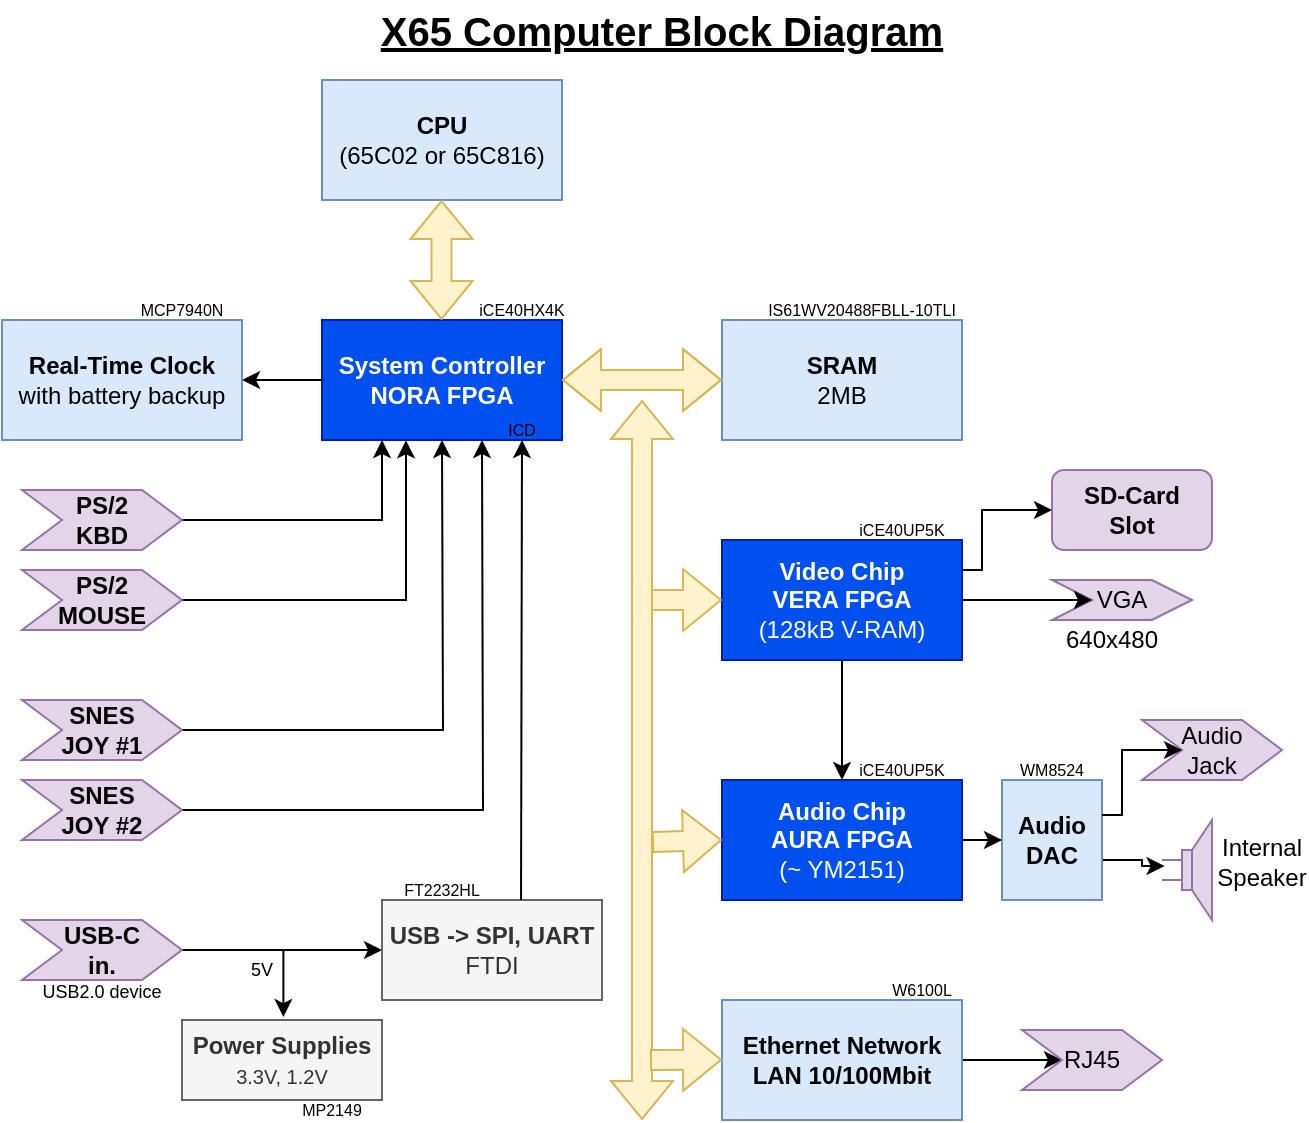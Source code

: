 <mxfile version="22.1.2" type="device">
  <diagram name="Stránka-1" id="3VmH-Sjz0QR-R3uZ2Oqs">
    <mxGraphModel dx="1434" dy="963" grid="1" gridSize="10" guides="1" tooltips="1" connect="1" arrows="1" fold="1" page="1" pageScale="1" pageWidth="827" pageHeight="1169" math="0" shadow="0">
      <root>
        <mxCell id="0" />
        <mxCell id="1" parent="0" />
        <mxCell id="yH_950gia9ZCRLpZUwo7-1" value="&lt;b&gt;CPU&lt;/b&gt;&lt;br&gt;(65C02 or 65C816)" style="rounded=0;whiteSpace=wrap;html=1;fillColor=#dae8fc;strokeColor=#6c8ebf;" parent="1" vertex="1">
          <mxGeometry x="240" y="80" width="120" height="60" as="geometry" />
        </mxCell>
        <mxCell id="yH_950gia9ZCRLpZUwo7-2" value="&lt;b&gt;System Controller&lt;br&gt;NORA FPGA&lt;/b&gt;" style="rounded=0;whiteSpace=wrap;html=1;fillColor=#0050ef;strokeColor=#001DBC;fontColor=#ffffff;" parent="1" vertex="1">
          <mxGeometry x="240" y="200" width="120" height="60" as="geometry" />
        </mxCell>
        <mxCell id="yH_950gia9ZCRLpZUwo7-3" value="" style="shape=flexArrow;endArrow=classic;startArrow=classic;html=1;rounded=0;exitX=0.5;exitY=0;exitDx=0;exitDy=0;entryX=0.5;entryY=1;entryDx=0;entryDy=0;fillColor=#fff2cc;strokeColor=#d6b656;" parent="1" edge="1">
          <mxGeometry width="100" height="100" relative="1" as="geometry">
            <mxPoint x="299.76" y="200" as="sourcePoint" />
            <mxPoint x="299.76" y="140" as="targetPoint" />
          </mxGeometry>
        </mxCell>
        <mxCell id="yH_950gia9ZCRLpZUwo7-4" value="&lt;b&gt;SRAM&lt;/b&gt;&lt;br&gt;2MB" style="rounded=0;whiteSpace=wrap;html=1;fillColor=#dae8fc;strokeColor=#6c8ebf;" parent="1" vertex="1">
          <mxGeometry x="440" y="200" width="120" height="60" as="geometry" />
        </mxCell>
        <mxCell id="yH_950gia9ZCRLpZUwo7-8" value="" style="shape=flexArrow;endArrow=classic;startArrow=classic;html=1;rounded=0;entryX=0;entryY=0.5;entryDx=0;entryDy=0;exitX=1;exitY=0.5;exitDx=0;exitDy=0;fillColor=#fff2cc;strokeColor=#d6b656;" parent="1" edge="1">
          <mxGeometry width="100" height="100" relative="1" as="geometry">
            <mxPoint x="360" y="230.0" as="sourcePoint" />
            <mxPoint x="440" y="230.0" as="targetPoint" />
            <Array as="points">
              <mxPoint x="400" y="230" />
            </Array>
          </mxGeometry>
        </mxCell>
        <mxCell id="ovG0T1iiMO7Yo0R1Xp0J-19" value="" style="edgeStyle=orthogonalEdgeStyle;rounded=0;orthogonalLoop=1;jettySize=auto;html=1;" parent="1" source="yH_950gia9ZCRLpZUwo7-14" target="yH_950gia9ZCRLpZUwo7-15" edge="1">
          <mxGeometry relative="1" as="geometry" />
        </mxCell>
        <mxCell id="yH_950gia9ZCRLpZUwo7-14" value="Video Chip&lt;br&gt;VERA FPGA&lt;br&gt;&lt;span style=&quot;font-weight: normal;&quot;&gt;(128kB V-RAM)&lt;/span&gt;" style="rounded=0;whiteSpace=wrap;html=1;fontStyle=1;fillColor=#0050ef;strokeColor=#001DBC;fontColor=#ffffff;" parent="1" vertex="1">
          <mxGeometry x="440" y="310" width="120" height="60" as="geometry" />
        </mxCell>
        <mxCell id="ovG0T1iiMO7Yo0R1Xp0J-10" value="" style="edgeStyle=orthogonalEdgeStyle;rounded=0;orthogonalLoop=1;jettySize=auto;html=1;entryX=0;entryY=0.5;entryDx=0;entryDy=0;" parent="1" source="yH_950gia9ZCRLpZUwo7-15" target="yH_950gia9ZCRLpZUwo7-25" edge="1">
          <mxGeometry relative="1" as="geometry" />
        </mxCell>
        <mxCell id="yH_950gia9ZCRLpZUwo7-15" value="Audio Chip&lt;br&gt;AURA FPGA&lt;br&gt;&lt;span style=&quot;font-weight: normal;&quot;&gt;(~ YM2151)&lt;/span&gt;" style="rounded=0;whiteSpace=wrap;html=1;fontStyle=1;fillColor=#0050ef;strokeColor=#001DBC;fontColor=#ffffff;" parent="1" vertex="1">
          <mxGeometry x="440" y="430" width="120" height="60" as="geometry" />
        </mxCell>
        <mxCell id="0dJ6CAnjNzqdP4cnhiGZ-6" value="" style="edgeStyle=orthogonalEdgeStyle;rounded=0;orthogonalLoop=1;jettySize=auto;html=1;entryX=0.25;entryY=1;entryDx=0;entryDy=0;" parent="1" source="yH_950gia9ZCRLpZUwo7-16" target="yH_950gia9ZCRLpZUwo7-2" edge="1">
          <mxGeometry relative="1" as="geometry">
            <mxPoint x="270" y="300" as="targetPoint" />
          </mxGeometry>
        </mxCell>
        <mxCell id="yH_950gia9ZCRLpZUwo7-16" value="PS/2&lt;br&gt;KBD" style="shape=step;perimeter=stepPerimeter;whiteSpace=wrap;html=1;fixedSize=1;fontStyle=1;fillColor=#e1d5e7;strokeColor=#9673a6;" parent="1" vertex="1">
          <mxGeometry x="90" y="285" width="80" height="30" as="geometry" />
        </mxCell>
        <mxCell id="0dJ6CAnjNzqdP4cnhiGZ-8" value="" style="edgeStyle=orthogonalEdgeStyle;rounded=0;orthogonalLoop=1;jettySize=auto;html=1;entryX=0.35;entryY=1.003;entryDx=0;entryDy=0;entryPerimeter=0;" parent="1" source="yH_950gia9ZCRLpZUwo7-17" target="yH_950gia9ZCRLpZUwo7-2" edge="1">
          <mxGeometry relative="1" as="geometry">
            <mxPoint x="250" y="340" as="targetPoint" />
          </mxGeometry>
        </mxCell>
        <mxCell id="yH_950gia9ZCRLpZUwo7-17" value="PS/2&lt;br&gt;MOUSE" style="shape=step;perimeter=stepPerimeter;whiteSpace=wrap;html=1;fixedSize=1;fontStyle=1;fillColor=#e1d5e7;strokeColor=#9673a6;" parent="1" vertex="1">
          <mxGeometry x="90" y="325" width="80" height="30" as="geometry" />
        </mxCell>
        <mxCell id="ovG0T1iiMO7Yo0R1Xp0J-3" value="" style="edgeStyle=orthogonalEdgeStyle;rounded=0;orthogonalLoop=1;jettySize=auto;html=1;" parent="1" source="yH_950gia9ZCRLpZUwo7-18" edge="1">
          <mxGeometry relative="1" as="geometry">
            <mxPoint x="300" y="260.0" as="targetPoint" />
          </mxGeometry>
        </mxCell>
        <mxCell id="yH_950gia9ZCRLpZUwo7-18" value="SNES&lt;br&gt;JOY #1" style="shape=step;perimeter=stepPerimeter;whiteSpace=wrap;html=1;fixedSize=1;fontStyle=1;fillColor=#e1d5e7;strokeColor=#9673a6;" parent="1" vertex="1">
          <mxGeometry x="90" y="390" width="80" height="30" as="geometry" />
        </mxCell>
        <mxCell id="ovG0T1iiMO7Yo0R1Xp0J-5" value="" style="edgeStyle=orthogonalEdgeStyle;rounded=0;orthogonalLoop=1;jettySize=auto;html=1;" parent="1" source="yH_950gia9ZCRLpZUwo7-19" edge="1">
          <mxGeometry relative="1" as="geometry">
            <mxPoint x="320" y="260.0" as="targetPoint" />
          </mxGeometry>
        </mxCell>
        <mxCell id="yH_950gia9ZCRLpZUwo7-19" value="SNES&lt;br&gt;JOY #2" style="shape=step;perimeter=stepPerimeter;whiteSpace=wrap;html=1;fixedSize=1;fontStyle=1;fillColor=#e1d5e7;strokeColor=#9673a6;" parent="1" vertex="1">
          <mxGeometry x="90" y="430" width="80" height="30" as="geometry" />
        </mxCell>
        <mxCell id="0dJ6CAnjNzqdP4cnhiGZ-4" value="" style="edgeStyle=orthogonalEdgeStyle;rounded=0;orthogonalLoop=1;jettySize=auto;html=1;" parent="1" source="yH_950gia9ZCRLpZUwo7-2" target="yH_950gia9ZCRLpZUwo7-20" edge="1">
          <mxGeometry relative="1" as="geometry" />
        </mxCell>
        <mxCell id="yH_950gia9ZCRLpZUwo7-20" value="&lt;b&gt;Real-Time Clock&lt;/b&gt;&lt;br&gt;with battery backup" style="rounded=0;whiteSpace=wrap;html=1;fillColor=#dae8fc;strokeColor=#6c8ebf;" parent="1" vertex="1">
          <mxGeometry x="80" y="200" width="120" height="60" as="geometry" />
        </mxCell>
        <mxCell id="yH_950gia9ZCRLpZUwo7-21" value="VGA" style="shape=step;perimeter=stepPerimeter;whiteSpace=wrap;html=1;fixedSize=1;fillColor=#e1d5e7;strokeColor=#9673a6;" parent="1" vertex="1">
          <mxGeometry x="605" y="330" width="70" height="20" as="geometry" />
        </mxCell>
        <mxCell id="yH_950gia9ZCRLpZUwo7-23" value="Audio&lt;br&gt;Jack" style="shape=step;perimeter=stepPerimeter;whiteSpace=wrap;html=1;fixedSize=1;fillColor=#e1d5e7;strokeColor=#9673a6;" parent="1" vertex="1">
          <mxGeometry x="650" y="400" width="70" height="30" as="geometry" />
        </mxCell>
        <mxCell id="yH_950gia9ZCRLpZUwo7-24" value="" style="pointerEvents=1;verticalLabelPosition=bottom;shadow=0;dashed=0;align=center;html=1;verticalAlign=top;shape=mxgraph.electrical.electro-mechanical.loudspeaker;fillColor=#e1d5e7;strokeColor=#9673a6;" parent="1" vertex="1">
          <mxGeometry x="660" y="450" width="25" height="50" as="geometry" />
        </mxCell>
        <mxCell id="ovG0T1iiMO7Yo0R1Xp0J-11" value="" style="edgeStyle=orthogonalEdgeStyle;rounded=0;orthogonalLoop=1;jettySize=auto;html=1;entryX=0.053;entryY=0.453;entryDx=0;entryDy=0;entryPerimeter=0;" parent="1" source="yH_950gia9ZCRLpZUwo7-25" target="yH_950gia9ZCRLpZUwo7-24" edge="1">
          <mxGeometry relative="1" as="geometry">
            <Array as="points">
              <mxPoint x="650" y="470" />
              <mxPoint x="650" y="473" />
              <mxPoint x="661" y="473" />
            </Array>
          </mxGeometry>
        </mxCell>
        <mxCell id="yH_950gia9ZCRLpZUwo7-25" value="Audio DAC" style="rounded=0;whiteSpace=wrap;html=1;fontStyle=1;fillColor=#dae8fc;strokeColor=#6c8ebf;" parent="1" vertex="1">
          <mxGeometry x="580" y="430" width="50" height="60" as="geometry" />
        </mxCell>
        <mxCell id="yH_950gia9ZCRLpZUwo7-27" value="Internal Speaker" style="text;html=1;strokeColor=none;fillColor=none;align=center;verticalAlign=middle;whiteSpace=wrap;rounded=0;" parent="1" vertex="1">
          <mxGeometry x="690" y="452.5" width="40" height="37.5" as="geometry" />
        </mxCell>
        <mxCell id="yH_950gia9ZCRLpZUwo7-29" value="SD-Card&lt;br&gt;Slot" style="rounded=1;whiteSpace=wrap;html=1;fontStyle=1;fillColor=#e1d5e7;strokeColor=#9673a6;" parent="1" vertex="1">
          <mxGeometry x="605" y="275" width="80" height="40" as="geometry" />
        </mxCell>
        <mxCell id="ovG0T1iiMO7Yo0R1Xp0J-7" value="" style="edgeStyle=orthogonalEdgeStyle;rounded=0;orthogonalLoop=1;jettySize=auto;html=1;" parent="1" source="yH_950gia9ZCRLpZUwo7-31" target="ovG0T1iiMO7Yo0R1Xp0J-6" edge="1">
          <mxGeometry relative="1" as="geometry" />
        </mxCell>
        <mxCell id="yH_950gia9ZCRLpZUwo7-31" value="Ethernet Network&lt;br&gt;LAN 10/100Mbit" style="rounded=0;whiteSpace=wrap;html=1;fontStyle=1;fillColor=#dae8fc;strokeColor=#6c8ebf;" parent="1" vertex="1">
          <mxGeometry x="440" y="540" width="120" height="60" as="geometry" />
        </mxCell>
        <mxCell id="0dJ6CAnjNzqdP4cnhiGZ-11" value="" style="shape=flexArrow;endArrow=classic;html=1;rounded=0;fillColor=#fff2cc;strokeColor=#d6b656;" parent="1" target="yH_950gia9ZCRLpZUwo7-14" edge="1">
          <mxGeometry width="50" height="50" relative="1" as="geometry">
            <mxPoint x="404" y="340" as="sourcePoint" />
            <mxPoint x="370" y="339.38" as="targetPoint" />
          </mxGeometry>
        </mxCell>
        <mxCell id="0dJ6CAnjNzqdP4cnhiGZ-9" value="" style="shape=flexArrow;endArrow=classic;startArrow=classic;html=1;rounded=0;fillColor=#fff2cc;strokeColor=#d6b656;" parent="1" edge="1">
          <mxGeometry width="100" height="100" relative="1" as="geometry">
            <mxPoint x="400" y="600" as="sourcePoint" />
            <mxPoint x="400" y="240" as="targetPoint" />
          </mxGeometry>
        </mxCell>
        <mxCell id="0dJ6CAnjNzqdP4cnhiGZ-12" value="" style="shape=flexArrow;endArrow=classic;html=1;rounded=0;fillColor=#fff2cc;strokeColor=#d6b656;" parent="1" edge="1">
          <mxGeometry width="50" height="50" relative="1" as="geometry">
            <mxPoint x="405" y="461" as="sourcePoint" />
            <mxPoint x="440" y="460" as="targetPoint" />
          </mxGeometry>
        </mxCell>
        <mxCell id="0dJ6CAnjNzqdP4cnhiGZ-13" value="" style="shape=flexArrow;endArrow=classic;html=1;rounded=0;fillColor=#fff2cc;strokeColor=#d6b656;" parent="1" edge="1">
          <mxGeometry width="50" height="50" relative="1" as="geometry">
            <mxPoint x="404" y="570" as="sourcePoint" />
            <mxPoint x="440" y="569.83" as="targetPoint" />
          </mxGeometry>
        </mxCell>
        <mxCell id="ovG0T1iiMO7Yo0R1Xp0J-6" value="RJ45" style="shape=step;perimeter=stepPerimeter;whiteSpace=wrap;html=1;fixedSize=1;fillColor=#e1d5e7;strokeColor=#9673a6;" parent="1" vertex="1">
          <mxGeometry x="590" y="555" width="70" height="30" as="geometry" />
        </mxCell>
        <mxCell id="ovG0T1iiMO7Yo0R1Xp0J-13" value="" style="edgeStyle=orthogonalEdgeStyle;rounded=0;orthogonalLoop=1;jettySize=auto;html=1;entryX=0;entryY=0.5;entryDx=0;entryDy=0;" parent="1" target="yH_950gia9ZCRLpZUwo7-23" edge="1">
          <mxGeometry relative="1" as="geometry">
            <mxPoint x="630" y="447.5" as="sourcePoint" />
            <mxPoint x="660" y="442.5" as="targetPoint" />
            <Array as="points">
              <mxPoint x="640" y="448" />
              <mxPoint x="640" y="415" />
            </Array>
          </mxGeometry>
        </mxCell>
        <mxCell id="ovG0T1iiMO7Yo0R1Xp0J-16" value="" style="endArrow=classic;html=1;rounded=0;exitX=1;exitY=0.5;exitDx=0;exitDy=0;entryX=0;entryY=0.5;entryDx=0;entryDy=0;" parent="1" source="yH_950gia9ZCRLpZUwo7-14" target="yH_950gia9ZCRLpZUwo7-21" edge="1">
          <mxGeometry width="50" height="50" relative="1" as="geometry">
            <mxPoint x="460" y="400" as="sourcePoint" />
            <mxPoint x="510" y="350" as="targetPoint" />
            <Array as="points">
              <mxPoint x="580" y="340" />
            </Array>
          </mxGeometry>
        </mxCell>
        <mxCell id="ovG0T1iiMO7Yo0R1Xp0J-17" value="" style="endArrow=classic;html=1;rounded=0;exitX=1;exitY=0.25;exitDx=0;exitDy=0;entryX=0;entryY=0.5;entryDx=0;entryDy=0;" parent="1" source="yH_950gia9ZCRLpZUwo7-14" target="yH_950gia9ZCRLpZUwo7-29" edge="1">
          <mxGeometry width="50" height="50" relative="1" as="geometry">
            <mxPoint x="460" y="400" as="sourcePoint" />
            <mxPoint x="510" y="350" as="targetPoint" />
            <Array as="points">
              <mxPoint x="570" y="325" />
              <mxPoint x="570" y="295" />
            </Array>
          </mxGeometry>
        </mxCell>
        <mxCell id="0n8vmkdoe1o8Ir2c4Qnz-1" value="640x480" style="text;html=1;strokeColor=none;fillColor=none;align=center;verticalAlign=middle;whiteSpace=wrap;rounded=0;" parent="1" vertex="1">
          <mxGeometry x="605" y="350" width="60" height="20" as="geometry" />
        </mxCell>
        <mxCell id="0n8vmkdoe1o8Ir2c4Qnz-4" value="" style="edgeStyle=orthogonalEdgeStyle;rounded=0;orthogonalLoop=1;jettySize=auto;html=1;entryX=0;entryY=0.5;entryDx=0;entryDy=0;" parent="1" source="0n8vmkdoe1o8Ir2c4Qnz-2" target="0n8vmkdoe1o8Ir2c4Qnz-10" edge="1">
          <mxGeometry relative="1" as="geometry">
            <mxPoint x="250" y="520" as="targetPoint" />
            <Array as="points" />
          </mxGeometry>
        </mxCell>
        <mxCell id="0n8vmkdoe1o8Ir2c4Qnz-8" value="" style="edgeStyle=orthogonalEdgeStyle;rounded=0;orthogonalLoop=1;jettySize=auto;html=1;entryX=0.507;entryY=-0.037;entryDx=0;entryDy=0;entryPerimeter=0;exitX=1;exitY=0.5;exitDx=0;exitDy=0;" parent="1" source="0n8vmkdoe1o8Ir2c4Qnz-2" target="0n8vmkdoe1o8Ir2c4Qnz-3" edge="1">
          <mxGeometry relative="1" as="geometry">
            <mxPoint x="200" y="570" as="targetPoint" />
          </mxGeometry>
        </mxCell>
        <mxCell id="0n8vmkdoe1o8Ir2c4Qnz-2" value="USB-C&lt;br&gt;in." style="shape=step;perimeter=stepPerimeter;whiteSpace=wrap;html=1;fixedSize=1;fontStyle=1;fillColor=#e1d5e7;strokeColor=#9673a6;" parent="1" vertex="1">
          <mxGeometry x="90" y="500" width="80" height="30" as="geometry" />
        </mxCell>
        <mxCell id="0n8vmkdoe1o8Ir2c4Qnz-3" value="&lt;b&gt;Power Supplies&lt;/b&gt;&lt;br&gt;&lt;font style=&quot;font-size: 10px;&quot;&gt;3.3V, 1.2V&lt;/font&gt;" style="rounded=0;whiteSpace=wrap;html=1;fillColor=#f5f5f5;fontColor=#333333;strokeColor=#666666;" parent="1" vertex="1">
          <mxGeometry x="170" y="550" width="100" height="40" as="geometry" />
        </mxCell>
        <mxCell id="0n8vmkdoe1o8Ir2c4Qnz-5" value="ICD" style="text;html=1;strokeColor=none;fillColor=none;align=center;verticalAlign=middle;whiteSpace=wrap;rounded=0;fontSize=8;" parent="1" vertex="1">
          <mxGeometry x="330" y="250" width="20" height="10" as="geometry" />
        </mxCell>
        <mxCell id="0n8vmkdoe1o8Ir2c4Qnz-9" value="5V" style="text;html=1;strokeColor=none;fillColor=none;align=center;verticalAlign=middle;whiteSpace=wrap;rounded=0;fontSize=9;" parent="1" vertex="1">
          <mxGeometry x="200" y="520" width="20" height="10" as="geometry" />
        </mxCell>
        <mxCell id="0n8vmkdoe1o8Ir2c4Qnz-10" value="&lt;b&gt;USB -&amp;gt; SPI, UART&lt;/b&gt;&lt;br&gt;FTDI" style="rounded=0;whiteSpace=wrap;html=1;fillColor=#f5f5f5;fontColor=#333333;strokeColor=#666666;" parent="1" vertex="1">
          <mxGeometry x="270" y="490" width="110" height="50" as="geometry" />
        </mxCell>
        <mxCell id="0n8vmkdoe1o8Ir2c4Qnz-11" value="" style="endArrow=classic;html=1;rounded=0;exitX=0.632;exitY=0;exitDx=0;exitDy=0;exitPerimeter=0;" parent="1" source="0n8vmkdoe1o8Ir2c4Qnz-10" edge="1">
          <mxGeometry width="50" height="50" relative="1" as="geometry">
            <mxPoint x="140" y="440" as="sourcePoint" />
            <mxPoint x="340" y="260" as="targetPoint" />
          </mxGeometry>
        </mxCell>
        <mxCell id="0n8vmkdoe1o8Ir2c4Qnz-13" value="&lt;font style=&quot;font-size: 9px;&quot;&gt;USB2.0 device&lt;/font&gt;" style="text;html=1;strokeColor=none;fillColor=none;align=center;verticalAlign=middle;whiteSpace=wrap;rounded=0;" parent="1" vertex="1">
          <mxGeometry x="95" y="530" width="70" height="10" as="geometry" />
        </mxCell>
        <mxCell id="0n8vmkdoe1o8Ir2c4Qnz-17" value="iCE40HX4K" style="text;html=1;strokeColor=none;fillColor=none;align=center;verticalAlign=middle;whiteSpace=wrap;rounded=0;fontSize=8;" parent="1" vertex="1">
          <mxGeometry x="310" y="190" width="60" height="10" as="geometry" />
        </mxCell>
        <mxCell id="0n8vmkdoe1o8Ir2c4Qnz-18" value="iCE40UP5K" style="text;html=1;strokeColor=none;fillColor=none;align=center;verticalAlign=middle;whiteSpace=wrap;rounded=0;fontSize=8;" parent="1" vertex="1">
          <mxGeometry x="500" y="300" width="60" height="10" as="geometry" />
        </mxCell>
        <mxCell id="0n8vmkdoe1o8Ir2c4Qnz-19" value="iCE40UP5K" style="text;html=1;strokeColor=none;fillColor=none;align=center;verticalAlign=middle;whiteSpace=wrap;rounded=0;fontSize=8;" parent="1" vertex="1">
          <mxGeometry x="500" y="420" width="60" height="10" as="geometry" />
        </mxCell>
        <mxCell id="0n8vmkdoe1o8Ir2c4Qnz-20" value="W6100L" style="text;html=1;strokeColor=none;fillColor=none;align=center;verticalAlign=middle;whiteSpace=wrap;rounded=0;fontSize=8;" parent="1" vertex="1">
          <mxGeometry x="520" y="530" width="40" height="10" as="geometry" />
        </mxCell>
        <mxCell id="0n8vmkdoe1o8Ir2c4Qnz-21" value="WM8524" style="text;html=1;strokeColor=none;fillColor=none;align=center;verticalAlign=middle;whiteSpace=wrap;rounded=0;fontSize=8;" parent="1" vertex="1">
          <mxGeometry x="580" y="420" width="50" height="10" as="geometry" />
        </mxCell>
        <mxCell id="0n8vmkdoe1o8Ir2c4Qnz-22" value="IS61WV20488FBLL-10TLI" style="text;html=1;strokeColor=none;fillColor=none;align=center;verticalAlign=middle;whiteSpace=wrap;rounded=0;fontSize=8;" parent="1" vertex="1">
          <mxGeometry x="460" y="190" width="100" height="10" as="geometry" />
        </mxCell>
        <mxCell id="0n8vmkdoe1o8Ir2c4Qnz-24" value="MCP7940N" style="text;html=1;strokeColor=none;fillColor=none;align=center;verticalAlign=middle;whiteSpace=wrap;rounded=0;fontSize=8;" parent="1" vertex="1">
          <mxGeometry x="140" y="190" width="60" height="10" as="geometry" />
        </mxCell>
        <mxCell id="0n8vmkdoe1o8Ir2c4Qnz-25" value="FT2232HL" style="text;html=1;strokeColor=none;fillColor=none;align=center;verticalAlign=middle;whiteSpace=wrap;rounded=0;fontSize=8;" parent="1" vertex="1">
          <mxGeometry x="270" y="480" width="60" height="10" as="geometry" />
        </mxCell>
        <mxCell id="0n8vmkdoe1o8Ir2c4Qnz-28" value="MP2149" style="text;html=1;strokeColor=none;fillColor=none;align=center;verticalAlign=middle;whiteSpace=wrap;rounded=0;fontSize=8;" parent="1" vertex="1">
          <mxGeometry x="220" y="590" width="50" height="10" as="geometry" />
        </mxCell>
        <mxCell id="1bp3uWs1hSjiSMSscQPa-1" value="X65 Computer Block Diagram" style="text;html=1;strokeColor=none;fillColor=none;align=center;verticalAlign=middle;whiteSpace=wrap;rounded=0;fontSize=20;fontStyle=5" vertex="1" parent="1">
          <mxGeometry x="250" y="40" width="320" height="30" as="geometry" />
        </mxCell>
      </root>
    </mxGraphModel>
  </diagram>
</mxfile>
